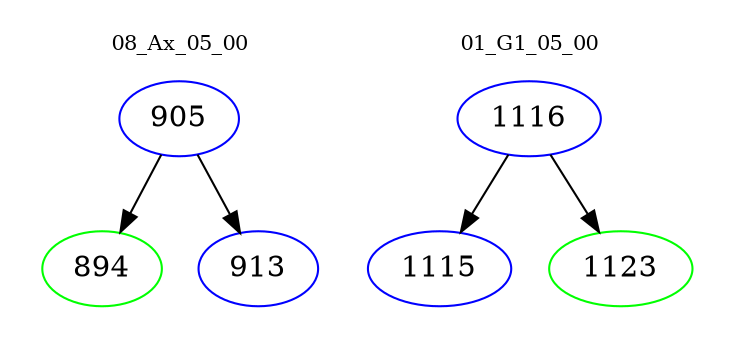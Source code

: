 digraph{
subgraph cluster_0 {
color = white
label = "08_Ax_05_00";
fontsize=10;
T0_905 [label="905", color="blue"]
T0_905 -> T0_894 [color="black"]
T0_894 [label="894", color="green"]
T0_905 -> T0_913 [color="black"]
T0_913 [label="913", color="blue"]
}
subgraph cluster_1 {
color = white
label = "01_G1_05_00";
fontsize=10;
T1_1116 [label="1116", color="blue"]
T1_1116 -> T1_1115 [color="black"]
T1_1115 [label="1115", color="blue"]
T1_1116 -> T1_1123 [color="black"]
T1_1123 [label="1123", color="green"]
}
}
